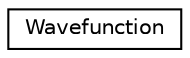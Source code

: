digraph "Graphical Class Hierarchy"
{
  edge [fontname="Helvetica",fontsize="10",labelfontname="Helvetica",labelfontsize="10"];
  node [fontname="Helvetica",fontsize="10",shape=record];
  rankdir="LR";
  Node1 [label="Wavefunction",height=0.2,width=0.4,color="black", fillcolor="white", style="filled",URL="$classWavefunction.html"];
}
